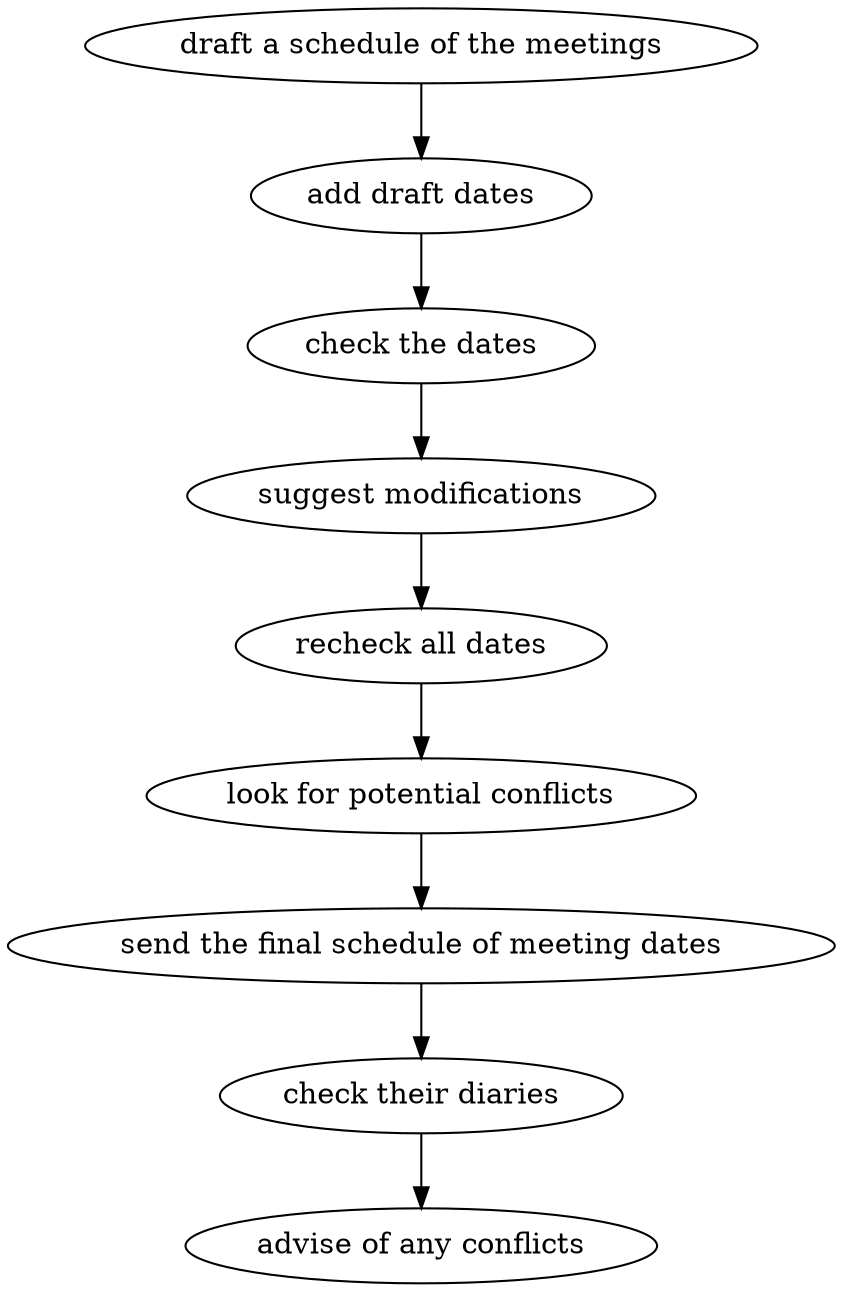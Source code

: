 strict digraph "doc-9.3" {
	graph [name="doc-9.3"];
	"draft a schedule of the meetings"	[attrs="{'type': 'Activity', 'label': 'draft a schedule of the meetings'}"];
	"add draft dates"	[attrs="{'type': 'Activity', 'label': 'add draft dates'}"];
	"draft a schedule of the meetings" -> "add draft dates"	[attrs="{'type': 'flow', 'label': 'flow'}"];
	"check the dates"	[attrs="{'type': 'Activity', 'label': 'check the dates'}"];
	"add draft dates" -> "check the dates"	[attrs="{'type': 'flow', 'label': 'flow'}"];
	"suggest modifications"	[attrs="{'type': 'Activity', 'label': 'suggest modifications'}"];
	"check the dates" -> "suggest modifications"	[attrs="{'type': 'flow', 'label': 'flow'}"];
	"recheck all dates"	[attrs="{'type': 'Activity', 'label': 'recheck all dates'}"];
	"suggest modifications" -> "recheck all dates"	[attrs="{'type': 'flow', 'label': 'flow'}"];
	"look for potential conflicts"	[attrs="{'type': 'Activity', 'label': 'look for potential conflicts'}"];
	"recheck all dates" -> "look for potential conflicts"	[attrs="{'type': 'flow', 'label': 'flow'}"];
	"send the final schedule of meeting dates"	[attrs="{'type': 'Activity', 'label': 'send the final schedule of meeting dates'}"];
	"look for potential conflicts" -> "send the final schedule of meeting dates"	[attrs="{'type': 'flow', 'label': 'flow'}"];
	"check their diaries"	[attrs="{'type': 'Activity', 'label': 'check their diaries'}"];
	"send the final schedule of meeting dates" -> "check their diaries"	[attrs="{'type': 'flow', 'label': 'flow'}"];
	"advise of any conflicts"	[attrs="{'type': 'Activity', 'label': 'advise of any conflicts'}"];
	"check their diaries" -> "advise of any conflicts"	[attrs="{'type': 'flow', 'label': 'flow'}"];
}
